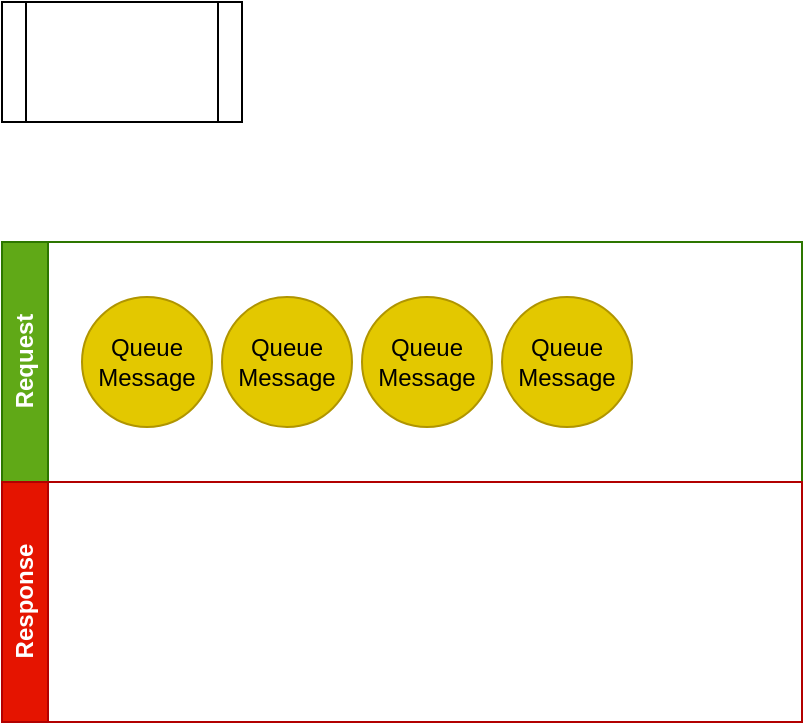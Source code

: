 <mxfile>
    <diagram id="ru4LCAHObGpORlv72GOh" name="Page-1">
        <mxGraphModel dx="751" dy="420" grid="1" gridSize="10" guides="1" tooltips="1" connect="1" arrows="1" fold="1" page="1" pageScale="1" pageWidth="827" pageHeight="1169" math="0" shadow="0">
            <root>
                <mxCell id="0"/>
                <mxCell id="1" parent="0"/>
                <mxCell id="2" value="Request" style="swimlane;horizontal=0;whiteSpace=wrap;html=1;fillColor=#60a917;fontColor=#ffffff;strokeColor=#2D7600;" vertex="1" parent="1">
                    <mxGeometry x="80" y="200" width="400" height="120" as="geometry"/>
                </mxCell>
                <mxCell id="5" value="Queue&lt;br&gt;Message" style="ellipse;whiteSpace=wrap;html=1;aspect=fixed;fillColor=#e3c800;fontColor=#000000;strokeColor=#B09500;" vertex="1" parent="2">
                    <mxGeometry x="40" y="27.5" width="65" height="65" as="geometry"/>
                </mxCell>
                <mxCell id="10" value="Queue&lt;br&gt;Message" style="ellipse;whiteSpace=wrap;html=1;aspect=fixed;fillColor=#e3c800;fontColor=#000000;strokeColor=#B09500;" vertex="1" parent="2">
                    <mxGeometry x="180" y="27.5" width="65" height="65" as="geometry"/>
                </mxCell>
                <mxCell id="9" value="Queue&lt;br&gt;Message" style="ellipse;whiteSpace=wrap;html=1;aspect=fixed;fillColor=#e3c800;fontColor=#000000;strokeColor=#B09500;" vertex="1" parent="2">
                    <mxGeometry x="110" y="27.5" width="65" height="65" as="geometry"/>
                </mxCell>
                <mxCell id="11" value="Queue&lt;br&gt;Message" style="ellipse;whiteSpace=wrap;html=1;aspect=fixed;fillColor=#e3c800;fontColor=#000000;strokeColor=#B09500;" vertex="1" parent="2">
                    <mxGeometry x="250" y="27.5" width="65" height="65" as="geometry"/>
                </mxCell>
                <mxCell id="3" value="Response" style="swimlane;horizontal=0;whiteSpace=wrap;html=1;fillColor=#e51400;fontColor=#ffffff;strokeColor=#B20000;" vertex="1" parent="1">
                    <mxGeometry x="80" y="320" width="400" height="120" as="geometry"/>
                </mxCell>
                <mxCell id="4" value="" style="shape=process;whiteSpace=wrap;html=1;backgroundOutline=1;" vertex="1" parent="1">
                    <mxGeometry x="80" y="80" width="120" height="60" as="geometry"/>
                </mxCell>
            </root>
        </mxGraphModel>
    </diagram>
</mxfile>